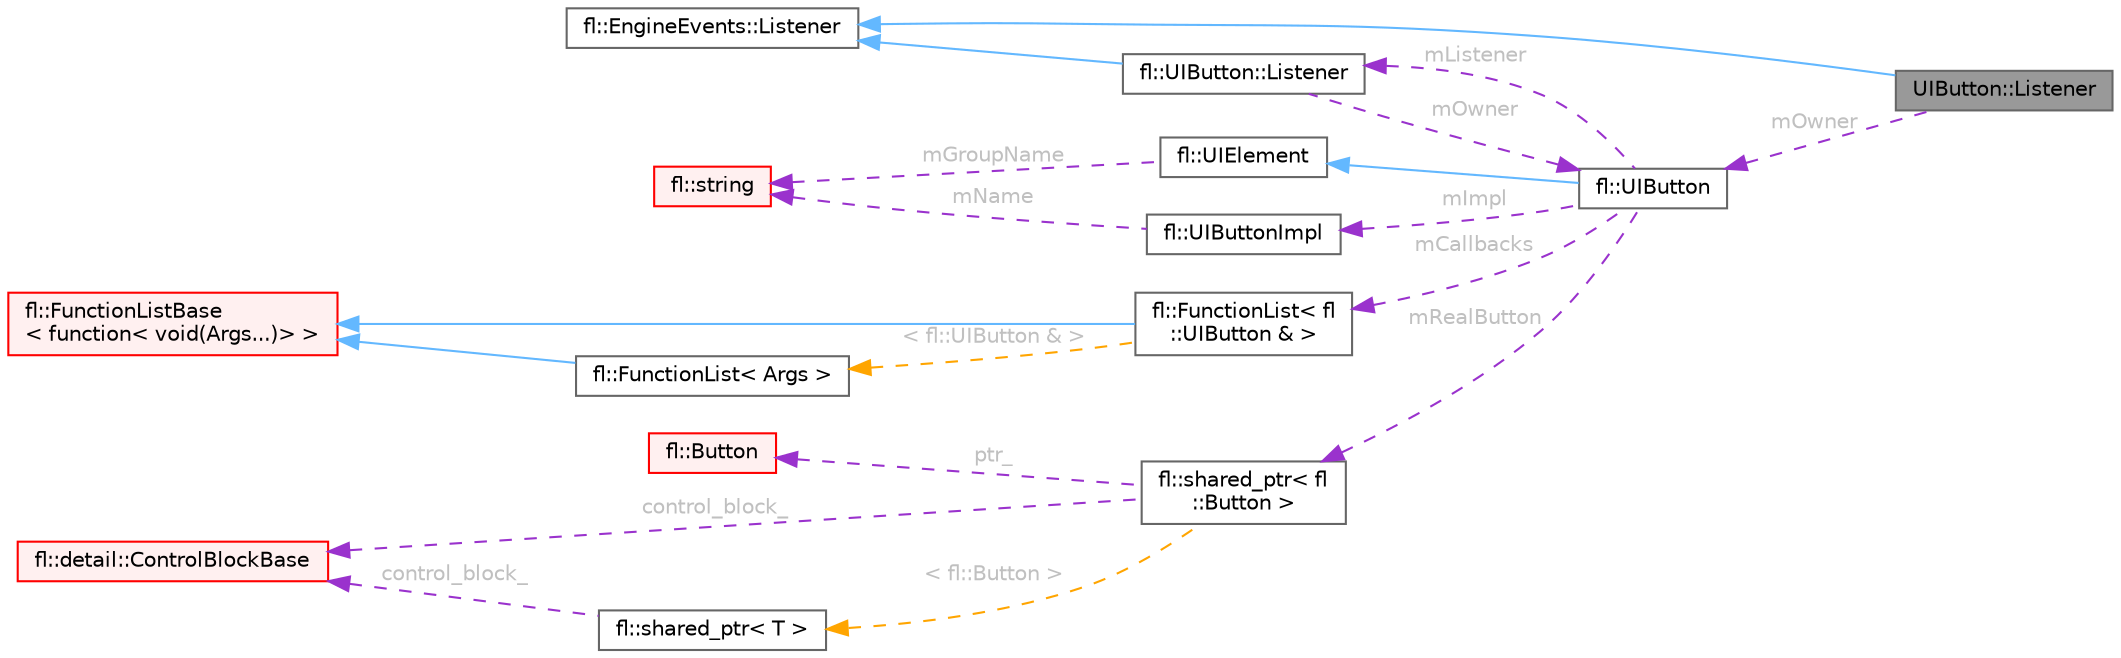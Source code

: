 digraph "UIButton::Listener"
{
 // INTERACTIVE_SVG=YES
 // LATEX_PDF_SIZE
  bgcolor="transparent";
  edge [fontname=Helvetica,fontsize=10,labelfontname=Helvetica,labelfontsize=10];
  node [fontname=Helvetica,fontsize=10,shape=box,height=0.2,width=0.4];
  rankdir="LR";
  Node1 [id="Node000001",label="UIButton::Listener",height=0.2,width=0.4,color="gray40", fillcolor="grey60", style="filled", fontcolor="black",tooltip=" "];
  Node2 -> Node1 [id="edge1_Node000001_Node000002",dir="back",color="steelblue1",style="solid",tooltip=" "];
  Node2 [id="Node000002",label="fl::EngineEvents::Listener",height=0.2,width=0.4,color="gray40", fillcolor="white", style="filled",URL="$db/da2/classfl_1_1_engine_events_1_1_listener.html",tooltip=" "];
  Node3 -> Node1 [id="edge2_Node000001_Node000003",dir="back",color="darkorchid3",style="dashed",tooltip=" ",label=" mOwner",fontcolor="grey" ];
  Node3 [id="Node000003",label="fl::UIButton",height=0.2,width=0.4,color="gray40", fillcolor="white", style="filled",URL="$d3/d1d/classfl_1_1_u_i_button.html",tooltip=" "];
  Node4 -> Node3 [id="edge3_Node000003_Node000004",dir="back",color="steelblue1",style="solid",tooltip=" "];
  Node4 [id="Node000004",label="fl::UIElement",height=0.2,width=0.4,color="gray40", fillcolor="white", style="filled",URL="$df/d7b/classfl_1_1_u_i_element.html",tooltip=" "];
  Node5 -> Node4 [id="edge4_Node000004_Node000005",dir="back",color="darkorchid3",style="dashed",tooltip=" ",label=" mGroupName",fontcolor="grey" ];
  Node5 [id="Node000005",label="fl::string",height=0.2,width=0.4,color="red", fillcolor="#FFF0F0", style="filled",URL="$d2/db2/classfl_1_1string.html",tooltip=" "];
  Node8 -> Node3 [id="edge5_Node000003_Node000008",dir="back",color="darkorchid3",style="dashed",tooltip=" ",label=" mImpl",fontcolor="grey" ];
  Node8 [id="Node000008",label="fl::UIButtonImpl",height=0.2,width=0.4,color="gray40", fillcolor="white", style="filled",URL="$d6/d8d/classfl_1_1_u_i_button_impl.html",tooltip=" "];
  Node5 -> Node8 [id="edge6_Node000008_Node000005",dir="back",color="darkorchid3",style="dashed",tooltip=" ",label=" mName",fontcolor="grey" ];
  Node9 -> Node3 [id="edge7_Node000003_Node000009",dir="back",color="darkorchid3",style="dashed",tooltip=" ",label=" mCallbacks",fontcolor="grey" ];
  Node9 [id="Node000009",label="fl::FunctionList\< fl\l::UIButton & \>",height=0.2,width=0.4,color="gray40", fillcolor="white", style="filled",URL="$d1/d5d/classfl_1_1_function_list.html",tooltip=" "];
  Node10 -> Node9 [id="edge8_Node000009_Node000010",dir="back",color="steelblue1",style="solid",tooltip=" "];
  Node10 [id="Node000010",label="fl::FunctionListBase\l\< function\< void(Args...)\> \>",height=0.2,width=0.4,color="red", fillcolor="#FFF0F0", style="filled",URL="$d7/de3/classfl_1_1_function_list_base.html",tooltip=" "];
  Node16 -> Node9 [id="edge9_Node000009_Node000016",dir="back",color="orange",style="dashed",tooltip=" ",label=" \< fl::UIButton & \>",fontcolor="grey" ];
  Node16 [id="Node000016",label="fl::FunctionList\< Args \>",height=0.2,width=0.4,color="gray40", fillcolor="white", style="filled",URL="$d1/d5d/classfl_1_1_function_list.html",tooltip=" "];
  Node10 -> Node16 [id="edge10_Node000016_Node000010",dir="back",color="steelblue1",style="solid",tooltip=" "];
  Node17 -> Node3 [id="edge11_Node000003_Node000017",dir="back",color="darkorchid3",style="dashed",tooltip=" ",label=" mListener",fontcolor="grey" ];
  Node17 [id="Node000017",label="fl::UIButton::Listener",height=0.2,width=0.4,color="gray40", fillcolor="white", style="filled",URL="$d2/d68/structfl_1_1_u_i_button_1_1_listener.html",tooltip=" "];
  Node2 -> Node17 [id="edge12_Node000017_Node000002",dir="back",color="steelblue1",style="solid",tooltip=" "];
  Node3 -> Node17 [id="edge13_Node000017_Node000003",dir="back",color="darkorchid3",style="dashed",tooltip=" ",label=" mOwner",fontcolor="grey" ];
  Node18 -> Node3 [id="edge14_Node000003_Node000018",dir="back",color="darkorchid3",style="dashed",tooltip=" ",label=" mRealButton",fontcolor="grey" ];
  Node18 [id="Node000018",label="fl::shared_ptr\< fl\l::Button \>",height=0.2,width=0.4,color="gray40", fillcolor="white", style="filled",URL="$d1/d74/classfl_1_1shared__ptr.html",tooltip=" "];
  Node19 -> Node18 [id="edge15_Node000018_Node000019",dir="back",color="darkorchid3",style="dashed",tooltip=" ",label=" ptr_",fontcolor="grey" ];
  Node19 [id="Node000019",label="fl::Button",height=0.2,width=0.4,color="red", fillcolor="#FFF0F0", style="filled",URL="$d3/d85/classfl_1_1_button.html",tooltip=" "];
  Node26 -> Node18 [id="edge16_Node000018_Node000026",dir="back",color="darkorchid3",style="dashed",tooltip=" ",label=" control_block_",fontcolor="grey" ];
  Node26 [id="Node000026",label="fl::detail::ControlBlockBase",height=0.2,width=0.4,color="red", fillcolor="#FFF0F0", style="filled",URL="$d4/dc0/structfl_1_1detail_1_1_control_block_base.html",tooltip=" "];
  Node29 -> Node18 [id="edge17_Node000018_Node000029",dir="back",color="orange",style="dashed",tooltip=" ",label=" \< fl::Button \>",fontcolor="grey" ];
  Node29 [id="Node000029",label="fl::shared_ptr\< T \>",height=0.2,width=0.4,color="gray40", fillcolor="white", style="filled",URL="$d1/d74/classfl_1_1shared__ptr.html",tooltip=" "];
  Node26 -> Node29 [id="edge18_Node000029_Node000026",dir="back",color="darkorchid3",style="dashed",tooltip=" ",label=" control_block_",fontcolor="grey" ];
}
